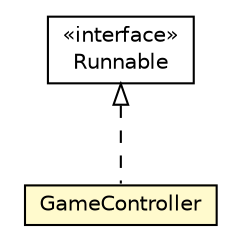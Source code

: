 #!/usr/local/bin/dot
#
# Class diagram 
# Generated by UMLGraph version 5.1 (http://www.umlgraph.org/)
#

digraph G {
	edge [fontname="Helvetica",fontsize=10,labelfontname="Helvetica",labelfontsize=10];
	node [fontname="Helvetica",fontsize=10,shape=plaintext];
	nodesep=0.25;
	ranksep=0.5;
	// edu.proz.checkers.client.controller.GameController
	c1788 [label=<<table title="edu.proz.checkers.client.controller.GameController" border="0" cellborder="1" cellspacing="0" cellpadding="2" port="p" bgcolor="lemonChiffon" href="./GameController.html">
		<tr><td><table border="0" cellspacing="0" cellpadding="1">
<tr><td align="center" balign="center"> GameController </td></tr>
		</table></td></tr>
		</table>>, fontname="Helvetica", fontcolor="black", fontsize=10.0];
	//edu.proz.checkers.client.controller.GameController implements java.lang.Runnable
	c1815:p -> c1788:p [dir=back,arrowtail=empty,style=dashed];
	// java.lang.Runnable
	c1815 [label=<<table title="java.lang.Runnable" border="0" cellborder="1" cellspacing="0" cellpadding="2" port="p" href="http://java.sun.com/j2se/1.4.2/docs/api/java/lang/Runnable.html">
		<tr><td><table border="0" cellspacing="0" cellpadding="1">
<tr><td align="center" balign="center"> &#171;interface&#187; </td></tr>
<tr><td align="center" balign="center"> Runnable </td></tr>
		</table></td></tr>
		</table>>, fontname="Helvetica", fontcolor="black", fontsize=10.0];
}

